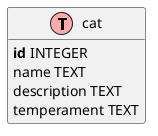 @startuml

!define Table(name,desc) class name as "desc" << (T,#FFAAAA) >>
!define primary_key(x) <b>x</b>
!define unique(x) <color:green>x</color>
!define not_null(x) <u>x</u>

hide methods
hide stereotypes

' entities

Table(Cat, "cat") {
primary_key(id) INTEGER
name TEXT
description TEXT
temperament TEXT
}


@enduml
